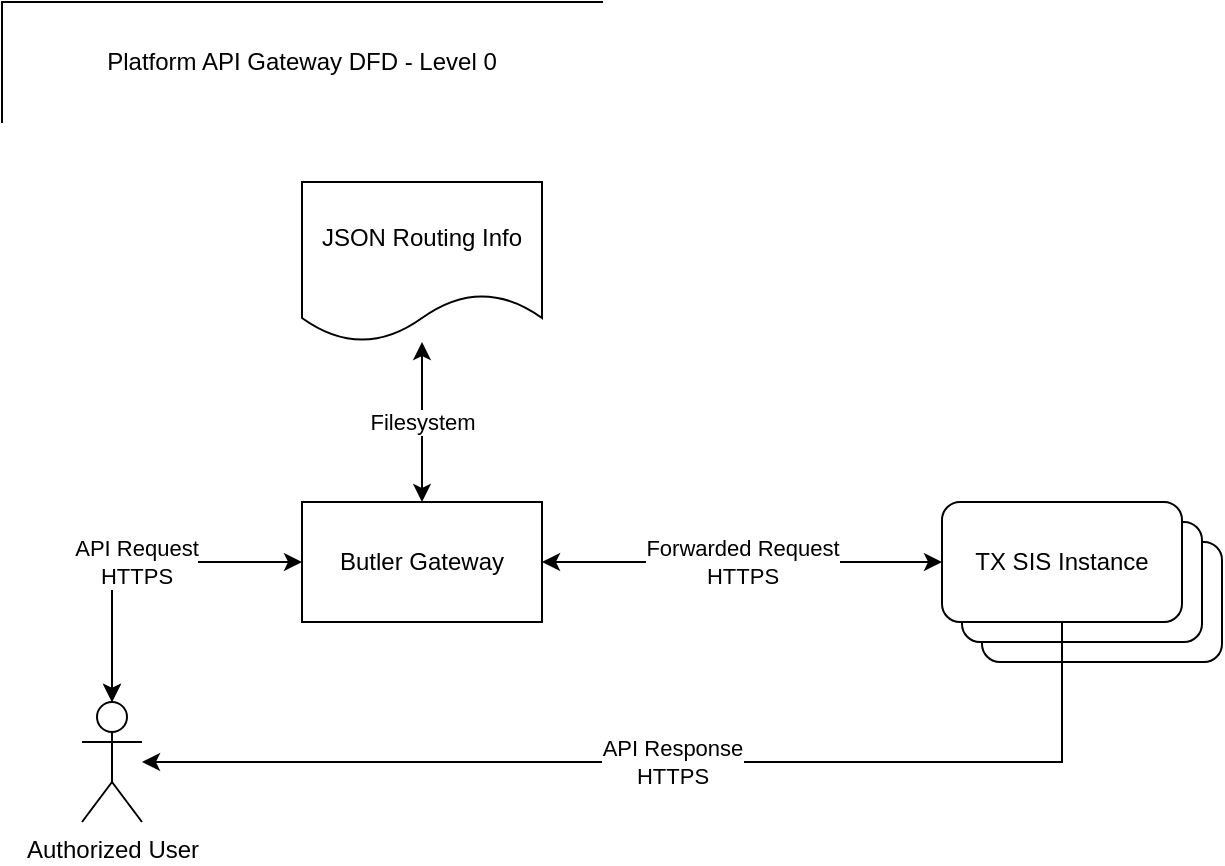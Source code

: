 <mxfile version="20.8.16" type="device"><diagram name="Page-1" id="g7S1QMbIfYLZPxOHycVF"><mxGraphModel dx="1098" dy="988" grid="1" gridSize="10" guides="1" tooltips="1" connect="1" arrows="1" fold="1" page="1" pageScale="1" pageWidth="850" pageHeight="1100" math="0" shadow="0"><root><mxCell id="0"/><mxCell id="1" parent="0"/><mxCell id="-g8zrjvSW6ZdotV9t9QR-29" value="TX SIS Instance" style="rounded=1;whiteSpace=wrap;html=1;" vertex="1" parent="1"><mxGeometry x="530" y="310" width="120" height="60" as="geometry"/></mxCell><mxCell id="-g8zrjvSW6ZdotV9t9QR-28" value="TX SIS Instance" style="rounded=1;whiteSpace=wrap;html=1;" vertex="1" parent="1"><mxGeometry x="520" y="300" width="120" height="60" as="geometry"/></mxCell><mxCell id="-g8zrjvSW6ZdotV9t9QR-4" value="Authorized User" style="shape=umlActor;verticalLabelPosition=bottom;verticalAlign=top;html=1;outlineConnect=0;" vertex="1" parent="1"><mxGeometry x="80" y="390" width="30" height="60" as="geometry"/></mxCell><mxCell id="-g8zrjvSW6ZdotV9t9QR-13" value="Platform API Gateway DFD - Level 0" style="shape=partialRectangle;whiteSpace=wrap;html=1;bottom=0;right=0;fillColor=none;" vertex="1" parent="1"><mxGeometry x="40" y="40" width="300" height="60" as="geometry"/></mxCell><mxCell id="-g8zrjvSW6ZdotV9t9QR-19" value="" style="endArrow=none;html=1;rounded=0;entryX=0;entryY=0.5;entryDx=0;entryDy=0;endFill=1;startArrow=classic;startFill=1;" edge="1" parent="1" source="-g8zrjvSW6ZdotV9t9QR-4"><mxGeometry width="50" height="50" relative="1" as="geometry"><mxPoint x="90" y="320" as="sourcePoint"/><mxPoint x="95" y="320" as="targetPoint"/></mxGeometry></mxCell><mxCell id="-g8zrjvSW6ZdotV9t9QR-24" value="API Request &lt;br&gt;HTTPS" style="edgeStyle=orthogonalEdgeStyle;rounded=0;orthogonalLoop=1;jettySize=auto;html=1;startArrow=classic;startFill=1;endArrow=classic;endFill=1;" edge="1" parent="1" source="-g8zrjvSW6ZdotV9t9QR-23" target="-g8zrjvSW6ZdotV9t9QR-4"><mxGeometry x="0.006" relative="1" as="geometry"><mxPoint as="offset"/></mxGeometry></mxCell><mxCell id="-g8zrjvSW6ZdotV9t9QR-26" value="Filesystem" style="edgeStyle=orthogonalEdgeStyle;rounded=0;orthogonalLoop=1;jettySize=auto;html=1;startArrow=classic;startFill=1;endArrow=classic;endFill=1;" edge="1" parent="1" source="-g8zrjvSW6ZdotV9t9QR-23" target="-g8zrjvSW6ZdotV9t9QR-25"><mxGeometry relative="1" as="geometry"/></mxCell><mxCell id="-g8zrjvSW6ZdotV9t9QR-30" value="Forwarded Request&lt;br&gt;HTTPS" style="edgeStyle=orthogonalEdgeStyle;rounded=0;orthogonalLoop=1;jettySize=auto;html=1;startArrow=classic;startFill=1;endArrow=classic;endFill=1;" edge="1" parent="1" source="-g8zrjvSW6ZdotV9t9QR-23" target="-g8zrjvSW6ZdotV9t9QR-27"><mxGeometry relative="1" as="geometry"/></mxCell><mxCell id="-g8zrjvSW6ZdotV9t9QR-23" value="Butler Gateway" style="rounded=0;whiteSpace=wrap;html=1;" vertex="1" parent="1"><mxGeometry x="190" y="290" width="120" height="60" as="geometry"/></mxCell><mxCell id="-g8zrjvSW6ZdotV9t9QR-25" value="JSON Routing Info" style="shape=document;whiteSpace=wrap;html=1;boundedLbl=1;" vertex="1" parent="1"><mxGeometry x="190" y="130" width="120" height="80" as="geometry"/></mxCell><mxCell id="-g8zrjvSW6ZdotV9t9QR-27" value="TX SIS Instance" style="rounded=1;whiteSpace=wrap;html=1;" vertex="1" parent="1"><mxGeometry x="510" y="290" width="120" height="60" as="geometry"/></mxCell><mxCell id="-g8zrjvSW6ZdotV9t9QR-31" value="API Response&lt;br&gt;HTTPS" style="endArrow=classic;html=1;rounded=0;exitX=0.5;exitY=1;exitDx=0;exitDy=0;edgeStyle=orthogonalEdgeStyle;" edge="1" parent="1" source="-g8zrjvSW6ZdotV9t9QR-27" target="-g8zrjvSW6ZdotV9t9QR-4"><mxGeometry width="50" height="50" relative="1" as="geometry"><mxPoint x="430" y="490" as="sourcePoint"/><mxPoint x="480" y="440" as="targetPoint"/><Array as="points"><mxPoint x="570" y="420"/></Array></mxGeometry></mxCell></root></mxGraphModel></diagram></mxfile>